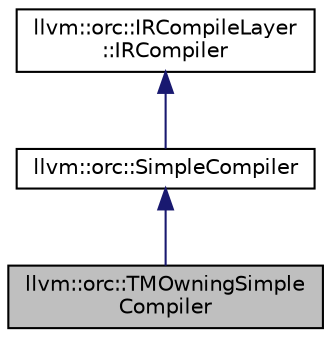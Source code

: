 digraph "llvm::orc::TMOwningSimpleCompiler"
{
 // LATEX_PDF_SIZE
  bgcolor="transparent";
  edge [fontname="Helvetica",fontsize="10",labelfontname="Helvetica",labelfontsize="10"];
  node [fontname="Helvetica",fontsize="10",shape=record];
  Node1 [label="llvm::orc::TMOwningSimple\lCompiler",height=0.2,width=0.4,color="black", fillcolor="grey75", style="filled", fontcolor="black",tooltip="A SimpleCompiler that owns its TargetMachine."];
  Node2 -> Node1 [dir="back",color="midnightblue",fontsize="10",style="solid",fontname="Helvetica"];
  Node2 [label="llvm::orc::SimpleCompiler",height=0.2,width=0.4,color="black",URL="$classllvm_1_1orc_1_1SimpleCompiler.html",tooltip="Simple compile functor: Takes a single IR module and returns an ObjectFile."];
  Node3 -> Node2 [dir="back",color="midnightblue",fontsize="10",style="solid",fontname="Helvetica"];
  Node3 [label="llvm::orc::IRCompileLayer\l::IRCompiler",height=0.2,width=0.4,color="black",URL="$classllvm_1_1orc_1_1IRCompileLayer_1_1IRCompiler.html",tooltip=" "];
}
